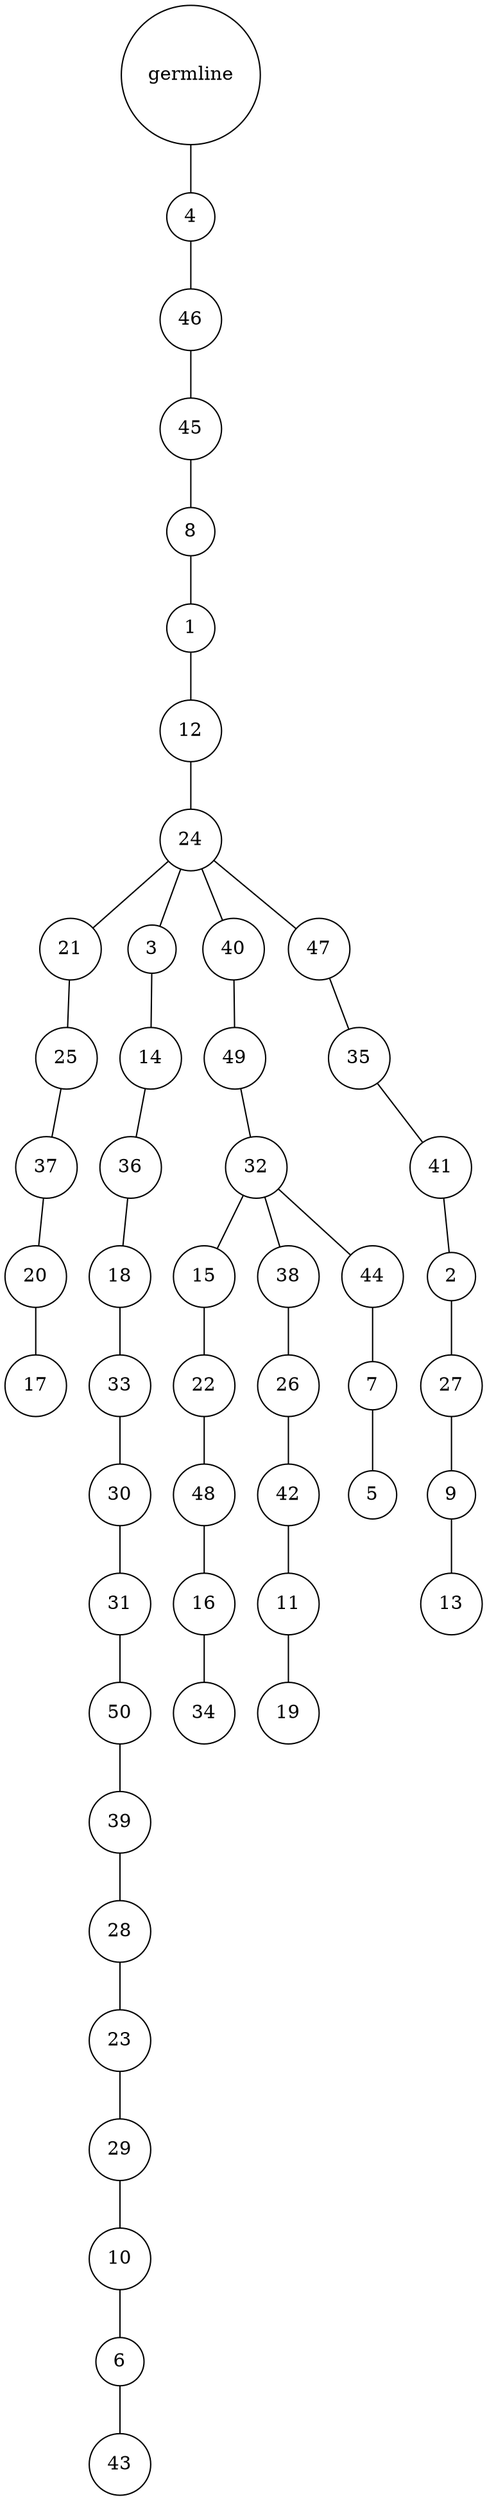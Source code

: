 graph {
	rankdir=UD;
	splines=line;
	node [shape=circle]
	"0x7f1b7e208c40" [label="germline"];
	"0x7f1b7e208c70" [label="4"];
	"0x7f1b7e208c40" -- "0x7f1b7e208c70" ;
	"0x7f1b7e208ca0" [label="46"];
	"0x7f1b7e208c70" -- "0x7f1b7e208ca0" ;
	"0x7f1b7e208cd0" [label="45"];
	"0x7f1b7e208ca0" -- "0x7f1b7e208cd0" ;
	"0x7f1b7e208d00" [label="8"];
	"0x7f1b7e208cd0" -- "0x7f1b7e208d00" ;
	"0x7f1b7e208d30" [label="1"];
	"0x7f1b7e208d00" -- "0x7f1b7e208d30" ;
	"0x7f1b7e208d60" [label="12"];
	"0x7f1b7e208d30" -- "0x7f1b7e208d60" ;
	"0x7f1b7e208d90" [label="24"];
	"0x7f1b7e208d60" -- "0x7f1b7e208d90" ;
	"0x7f1b7e208dc0" [label="21"];
	"0x7f1b7e208d90" -- "0x7f1b7e208dc0" ;
	"0x7f1b7e208df0" [label="25"];
	"0x7f1b7e208dc0" -- "0x7f1b7e208df0" ;
	"0x7f1b7e208e20" [label="37"];
	"0x7f1b7e208df0" -- "0x7f1b7e208e20" ;
	"0x7f1b7e208e50" [label="20"];
	"0x7f1b7e208e20" -- "0x7f1b7e208e50" ;
	"0x7f1b7e208e80" [label="17"];
	"0x7f1b7e208e50" -- "0x7f1b7e208e80" ;
	"0x7f1b7e208eb0" [label="3"];
	"0x7f1b7e208d90" -- "0x7f1b7e208eb0" ;
	"0x7f1b7e208ee0" [label="14"];
	"0x7f1b7e208eb0" -- "0x7f1b7e208ee0" ;
	"0x7f1b7e208f10" [label="36"];
	"0x7f1b7e208ee0" -- "0x7f1b7e208f10" ;
	"0x7f1b7e208f40" [label="18"];
	"0x7f1b7e208f10" -- "0x7f1b7e208f40" ;
	"0x7f1b7e208f70" [label="33"];
	"0x7f1b7e208f40" -- "0x7f1b7e208f70" ;
	"0x7f1b7e208fa0" [label="30"];
	"0x7f1b7e208f70" -- "0x7f1b7e208fa0" ;
	"0x7f1b7e208fd0" [label="31"];
	"0x7f1b7e208fa0" -- "0x7f1b7e208fd0" ;
	"0x7f1b7e214040" [label="50"];
	"0x7f1b7e208fd0" -- "0x7f1b7e214040" ;
	"0x7f1b7e214070" [label="39"];
	"0x7f1b7e214040" -- "0x7f1b7e214070" ;
	"0x7f1b7e2140a0" [label="28"];
	"0x7f1b7e214070" -- "0x7f1b7e2140a0" ;
	"0x7f1b7e2140d0" [label="23"];
	"0x7f1b7e2140a0" -- "0x7f1b7e2140d0" ;
	"0x7f1b7e214100" [label="29"];
	"0x7f1b7e2140d0" -- "0x7f1b7e214100" ;
	"0x7f1b7e214130" [label="10"];
	"0x7f1b7e214100" -- "0x7f1b7e214130" ;
	"0x7f1b7e214160" [label="6"];
	"0x7f1b7e214130" -- "0x7f1b7e214160" ;
	"0x7f1b7e214190" [label="43"];
	"0x7f1b7e214160" -- "0x7f1b7e214190" ;
	"0x7f1b7e2141c0" [label="40"];
	"0x7f1b7e208d90" -- "0x7f1b7e2141c0" ;
	"0x7f1b7e2141f0" [label="49"];
	"0x7f1b7e2141c0" -- "0x7f1b7e2141f0" ;
	"0x7f1b7e214220" [label="32"];
	"0x7f1b7e2141f0" -- "0x7f1b7e214220" ;
	"0x7f1b7e214250" [label="15"];
	"0x7f1b7e214220" -- "0x7f1b7e214250" ;
	"0x7f1b7e214280" [label="22"];
	"0x7f1b7e214250" -- "0x7f1b7e214280" ;
	"0x7f1b7e2142b0" [label="48"];
	"0x7f1b7e214280" -- "0x7f1b7e2142b0" ;
	"0x7f1b7e2142e0" [label="16"];
	"0x7f1b7e2142b0" -- "0x7f1b7e2142e0" ;
	"0x7f1b7e214310" [label="34"];
	"0x7f1b7e2142e0" -- "0x7f1b7e214310" ;
	"0x7f1b7e214340" [label="38"];
	"0x7f1b7e214220" -- "0x7f1b7e214340" ;
	"0x7f1b7e214370" [label="26"];
	"0x7f1b7e214340" -- "0x7f1b7e214370" ;
	"0x7f1b7e2143a0" [label="42"];
	"0x7f1b7e214370" -- "0x7f1b7e2143a0" ;
	"0x7f1b7e2143d0" [label="11"];
	"0x7f1b7e2143a0" -- "0x7f1b7e2143d0" ;
	"0x7f1b7e214400" [label="19"];
	"0x7f1b7e2143d0" -- "0x7f1b7e214400" ;
	"0x7f1b7e214430" [label="44"];
	"0x7f1b7e214220" -- "0x7f1b7e214430" ;
	"0x7f1b7e214460" [label="7"];
	"0x7f1b7e214430" -- "0x7f1b7e214460" ;
	"0x7f1b7e214490" [label="5"];
	"0x7f1b7e214460" -- "0x7f1b7e214490" ;
	"0x7f1b7e2144c0" [label="47"];
	"0x7f1b7e208d90" -- "0x7f1b7e2144c0" ;
	"0x7f1b7e2144f0" [label="35"];
	"0x7f1b7e2144c0" -- "0x7f1b7e2144f0" ;
	"0x7f1b7e214520" [label="41"];
	"0x7f1b7e2144f0" -- "0x7f1b7e214520" ;
	"0x7f1b7e214550" [label="2"];
	"0x7f1b7e214520" -- "0x7f1b7e214550" ;
	"0x7f1b7e214580" [label="27"];
	"0x7f1b7e214550" -- "0x7f1b7e214580" ;
	"0x7f1b7e2145b0" [label="9"];
	"0x7f1b7e214580" -- "0x7f1b7e2145b0" ;
	"0x7f1b7e2145e0" [label="13"];
	"0x7f1b7e2145b0" -- "0x7f1b7e2145e0" ;
}
